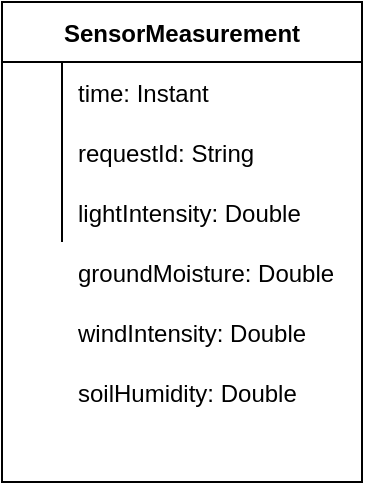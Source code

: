 <mxfile version="14.9.8" type="device"><diagram id="fyMyDRomKUpCoGCm5LIf" name="Page-1"><mxGraphModel dx="1422" dy="762" grid="1" gridSize="10" guides="1" tooltips="1" connect="1" arrows="1" fold="1" page="1" pageScale="1" pageWidth="1169" pageHeight="827" math="0" shadow="0"><root><mxCell id="0"/><mxCell id="1" parent="0"/><mxCell id="z9J6KGZ9vvbGjqtHbqDL-1" value="SensorMeasurement" style="shape=table;startSize=30;container=1;collapsible=1;childLayout=tableLayout;fixedRows=1;rowLines=0;fontStyle=1;align=center;resizeLast=1;" vertex="1" parent="1"><mxGeometry x="490" y="810" width="180" height="240" as="geometry"/></mxCell><mxCell id="z9J6KGZ9vvbGjqtHbqDL-5" value="" style="shape=partialRectangle;collapsible=0;dropTarget=0;pointerEvents=0;fillColor=none;top=0;left=0;bottom=0;right=0;points=[[0,0.5],[1,0.5]];portConstraint=eastwest;" vertex="1" parent="z9J6KGZ9vvbGjqtHbqDL-1"><mxGeometry y="30" width="180" height="30" as="geometry"/></mxCell><mxCell id="z9J6KGZ9vvbGjqtHbqDL-6" value="" style="shape=partialRectangle;connectable=0;fillColor=none;top=0;left=0;bottom=0;right=0;editable=1;overflow=hidden;" vertex="1" parent="z9J6KGZ9vvbGjqtHbqDL-5"><mxGeometry width="30" height="30" as="geometry"/></mxCell><mxCell id="z9J6KGZ9vvbGjqtHbqDL-7" value="time: Instant" style="shape=partialRectangle;connectable=0;fillColor=none;top=0;left=0;bottom=0;right=0;align=left;spacingLeft=6;overflow=hidden;" vertex="1" parent="z9J6KGZ9vvbGjqtHbqDL-5"><mxGeometry x="30" width="150" height="30" as="geometry"/></mxCell><mxCell id="z9J6KGZ9vvbGjqtHbqDL-8" value="" style="shape=partialRectangle;collapsible=0;dropTarget=0;pointerEvents=0;fillColor=none;top=0;left=0;bottom=0;right=0;points=[[0,0.5],[1,0.5]];portConstraint=eastwest;" vertex="1" parent="z9J6KGZ9vvbGjqtHbqDL-1"><mxGeometry y="60" width="180" height="30" as="geometry"/></mxCell><mxCell id="z9J6KGZ9vvbGjqtHbqDL-9" value="" style="shape=partialRectangle;connectable=0;fillColor=none;top=0;left=0;bottom=0;right=0;editable=1;overflow=hidden;" vertex="1" parent="z9J6KGZ9vvbGjqtHbqDL-8"><mxGeometry width="30" height="30" as="geometry"/></mxCell><mxCell id="z9J6KGZ9vvbGjqtHbqDL-10" value="requestId: String" style="shape=partialRectangle;connectable=0;fillColor=none;top=0;left=0;bottom=0;right=0;align=left;spacingLeft=6;overflow=hidden;" vertex="1" parent="z9J6KGZ9vvbGjqtHbqDL-8"><mxGeometry x="30" width="150" height="30" as="geometry"/></mxCell><mxCell id="z9J6KGZ9vvbGjqtHbqDL-11" value="" style="shape=partialRectangle;collapsible=0;dropTarget=0;pointerEvents=0;fillColor=none;top=0;left=0;bottom=0;right=0;points=[[0,0.5],[1,0.5]];portConstraint=eastwest;" vertex="1" parent="z9J6KGZ9vvbGjqtHbqDL-1"><mxGeometry y="90" width="180" height="30" as="geometry"/></mxCell><mxCell id="z9J6KGZ9vvbGjqtHbqDL-12" value="" style="shape=partialRectangle;connectable=0;fillColor=none;top=0;left=0;bottom=0;right=0;editable=1;overflow=hidden;" vertex="1" parent="z9J6KGZ9vvbGjqtHbqDL-11"><mxGeometry width="30" height="30" as="geometry"/></mxCell><mxCell id="z9J6KGZ9vvbGjqtHbqDL-13" value="lightIntensity: Double" style="shape=partialRectangle;connectable=0;fillColor=none;top=0;left=0;bottom=0;right=0;align=left;spacingLeft=6;overflow=hidden;" vertex="1" parent="z9J6KGZ9vvbGjqtHbqDL-11"><mxGeometry x="30" width="150" height="30" as="geometry"/></mxCell><mxCell id="z9J6KGZ9vvbGjqtHbqDL-14" value="groundMoisture: Double" style="shape=partialRectangle;connectable=0;fillColor=none;top=0;left=0;bottom=0;right=0;align=left;spacingLeft=6;overflow=hidden;" vertex="1" parent="1"><mxGeometry x="520" y="930" width="150" height="30" as="geometry"/></mxCell><mxCell id="z9J6KGZ9vvbGjqtHbqDL-15" value="windIntensity: Double" style="shape=partialRectangle;connectable=0;fillColor=none;top=0;left=0;bottom=0;right=0;align=left;spacingLeft=6;overflow=hidden;" vertex="1" parent="1"><mxGeometry x="520" y="960" width="150" height="30" as="geometry"/></mxCell><mxCell id="z9J6KGZ9vvbGjqtHbqDL-16" value="soilHumidity: Double" style="shape=partialRectangle;connectable=0;fillColor=none;top=0;left=0;bottom=0;right=0;align=left;spacingLeft=6;overflow=hidden;" vertex="1" parent="1"><mxGeometry x="520" y="990" width="150" height="30" as="geometry"/></mxCell></root></mxGraphModel></diagram></mxfile>